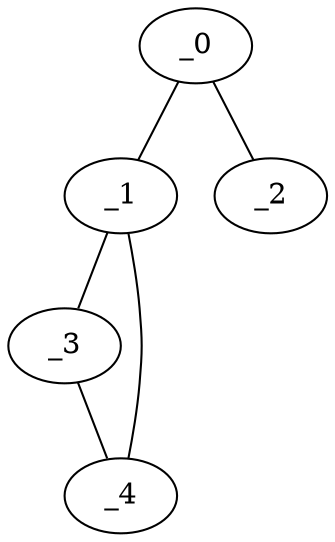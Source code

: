 graph KP1_0145 {
	_0	 [x="1.20774",
		y="2.80048"];
	_1	 [x="1.91505",
		y="2.82848"];
	_0 -- _1;
	_2	 [x="0.831922",
		y="0.784057"];
	_0 -- _2;
	_3	 [x="0.333499",
		y="1.78568"];
	_1 -- _3;
	_4	 [x="1.80162",
		y="0.281599"];
	_1 -- _4;
	_3 -- _4;
}
